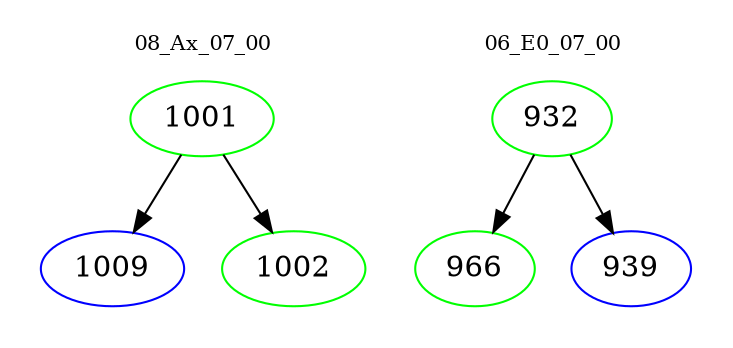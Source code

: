 digraph{
subgraph cluster_0 {
color = white
label = "08_Ax_07_00";
fontsize=10;
T0_1001 [label="1001", color="green"]
T0_1001 -> T0_1009 [color="black"]
T0_1009 [label="1009", color="blue"]
T0_1001 -> T0_1002 [color="black"]
T0_1002 [label="1002", color="green"]
}
subgraph cluster_1 {
color = white
label = "06_E0_07_00";
fontsize=10;
T1_932 [label="932", color="green"]
T1_932 -> T1_966 [color="black"]
T1_966 [label="966", color="green"]
T1_932 -> T1_939 [color="black"]
T1_939 [label="939", color="blue"]
}
}
